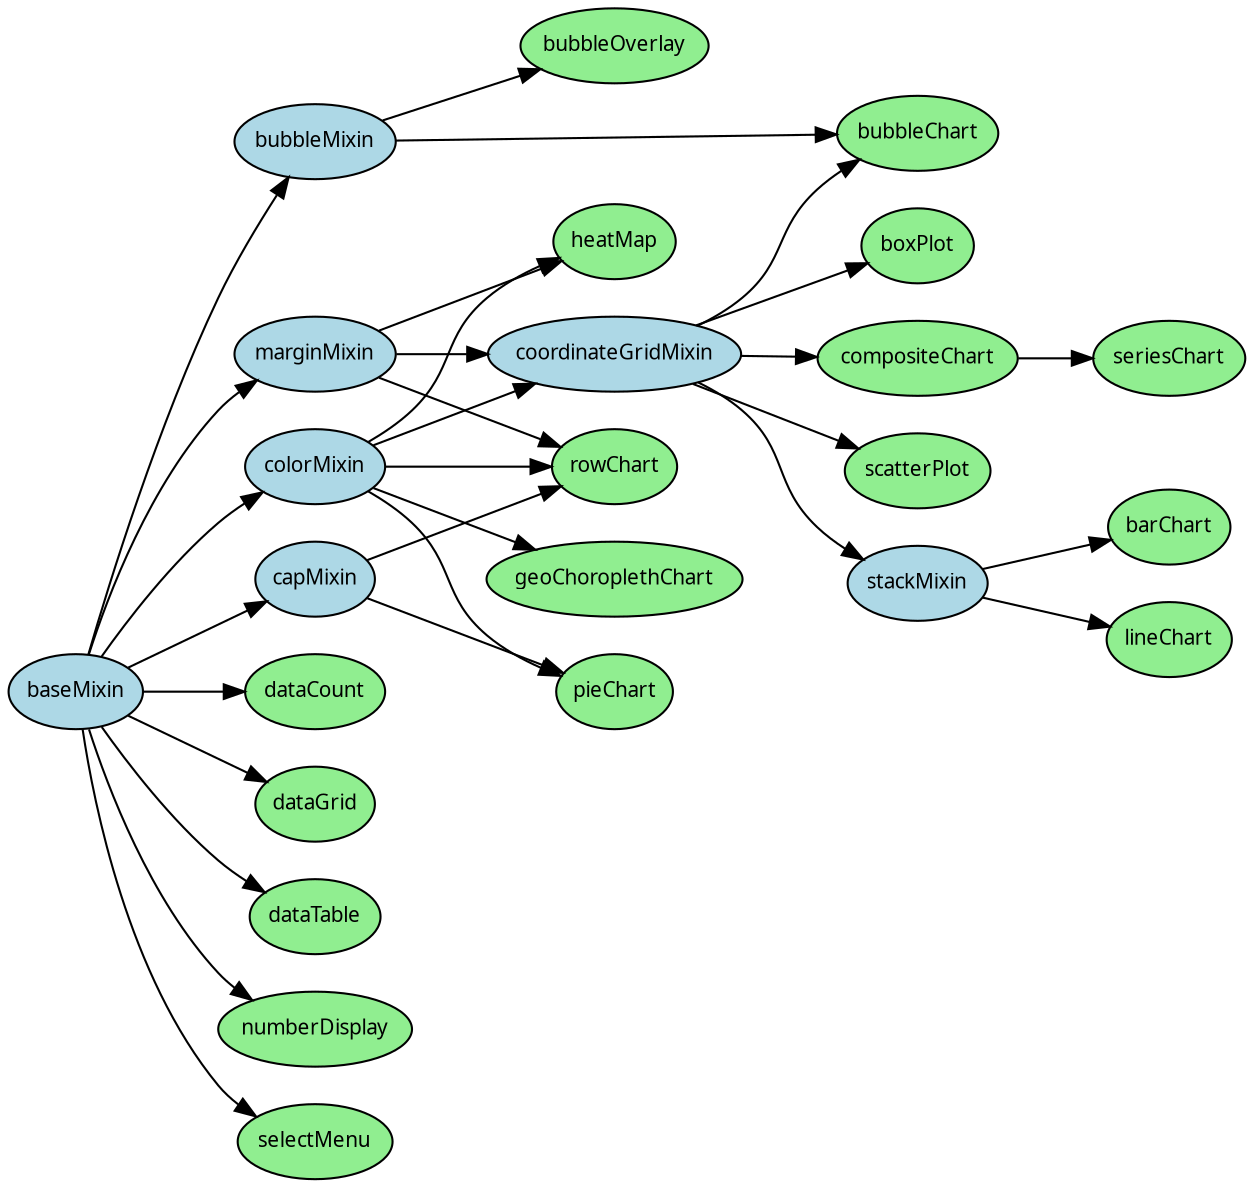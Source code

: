 digraph dcHierarchy {
graph [rankdir=LR, ranksep=0.5]
node [fontname="sans-serif", fontsize=10, margin="0.05,0.05", href="dc.\N.html"]
node [style=filled, fillcolor=lightgreen]
{ node [style=filled, fillcolor=lightblue] baseMixin colorMixin marginMixin bubbleMixin coordinateGridMixin stackMixin capMixin }
baseMixin [href="dc.baseMixin.html"]
colorMixin -> coordinateGridMixin
marginMixin -> coordinateGridMixin
coordinateGridMixin -> stackMixin
stackMixin -> barChart
coordinateGridMixin -> boxPlot
coordinateGridMixin -> bubbleChart
bubbleMixin -> bubbleChart
baseMixin -> bubbleMixin
bubbleMixin -> bubbleOverlay
coordinateGridMixin -> compositeChart
compositeChart -> seriesChart
baseMixin -> dataCount
baseMixin -> dataGrid
baseMixin -> dataTable
baseMixin -> colorMixin
colorMixin -> geoChoroplethChart
baseMixin -> marginMixin
marginMixin -> heatMap
colorMixin -> heatMap
stackMixin -> lineChart
baseMixin -> numberDisplay
colorMixin -> pieChart
baseMixin -> capMixin
capMixin -> pieChart
capMixin -> rowChart
marginMixin -> rowChart
colorMixin -> rowChart
coordinateGridMixin -> scatterPlot
baseMixin -> selectMenu
}
